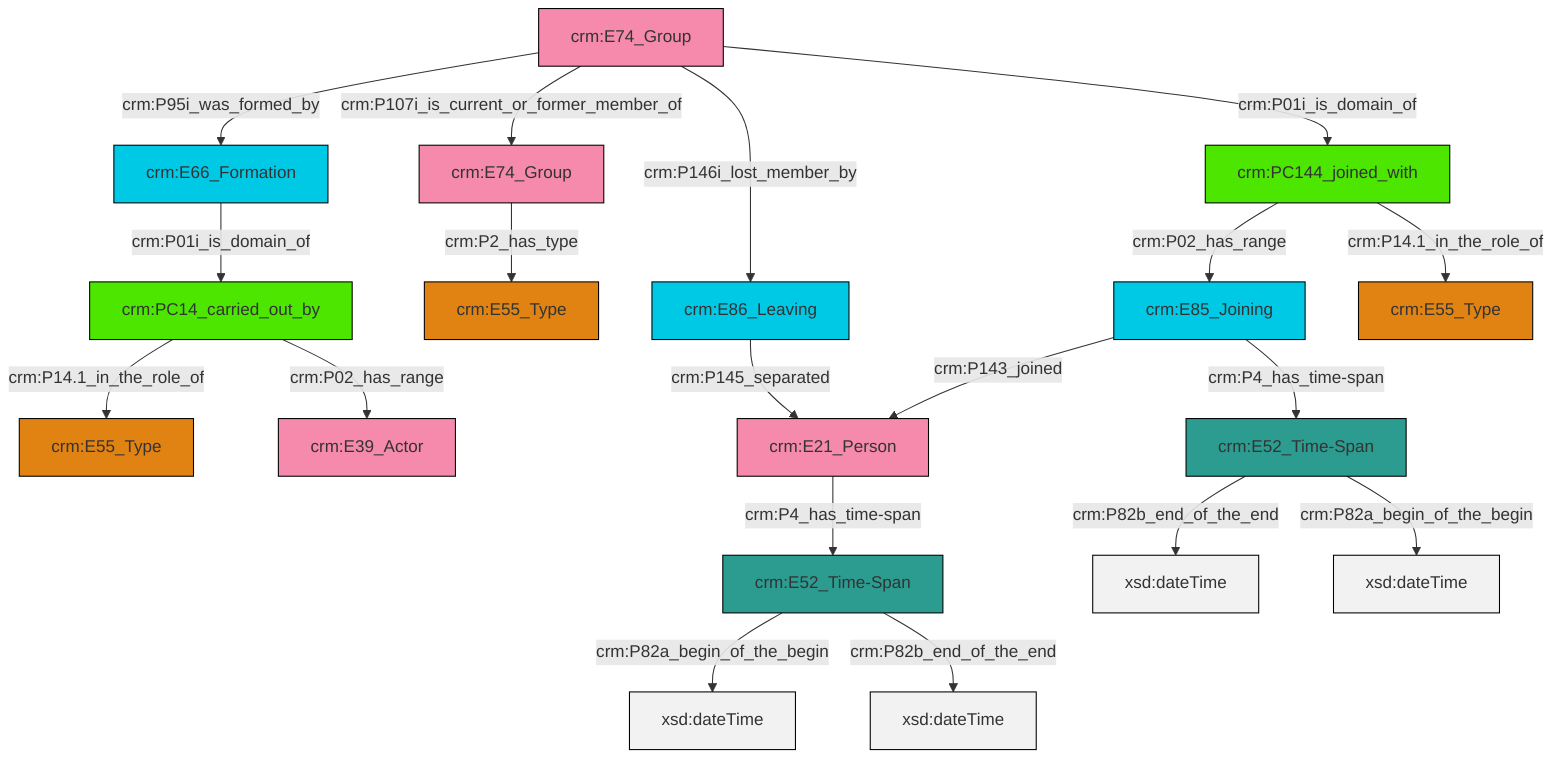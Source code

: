 graph TD
classDef Literal fill:#f2f2f2,stroke:#000000;
classDef CRM_Entity fill:#FFFFFF,stroke:#000000;
classDef Temporal_Entity fill:#00C9E6, stroke:#000000;
classDef Type fill:#E18312, stroke:#000000;
classDef Time-Span fill:#2C9C91, stroke:#000000;
classDef Appellation fill:#FFEB7F, stroke:#000000;
classDef Place fill:#008836, stroke:#000000;
classDef Persistent_Item fill:#B266B2, stroke:#000000;
classDef Conceptual_Object fill:#FFD700, stroke:#000000;
classDef Physical_Thing fill:#D2B48C, stroke:#000000;
classDef Actor fill:#f58aad, stroke:#000000;
classDef PC_Classes fill:#4ce600, stroke:#000000;
classDef Multi fill:#cccccc,stroke:#000000;

0["crm:E74_Group"]:::Actor -->|crm:P95i_was_formed_by| 1["crm:E66_Formation"]:::Temporal_Entity
0["crm:E74_Group"]:::Actor -->|crm:P107i_is_current_or_former_member_of| 2["crm:E74_Group"]:::Actor
3["crm:E85_Joining"]:::Temporal_Entity -->|crm:P143_joined| 5["crm:E21_Person"]:::Actor
6["crm:E52_Time-Span"]:::Time-Span -->|crm:P82a_begin_of_the_begin| 7[xsd:dateTime]:::Literal
10["crm:PC144_joined_with"]:::PC_Classes -->|crm:P02_has_range| 3["crm:E85_Joining"]:::Temporal_Entity
10["crm:PC144_joined_with"]:::PC_Classes -->|crm:P14.1_in_the_role_of| 13["crm:E55_Type"]:::Type
14["crm:E52_Time-Span"]:::Time-Span -->|crm:P82b_end_of_the_end| 15[xsd:dateTime]:::Literal
3["crm:E85_Joining"]:::Temporal_Entity -->|crm:P4_has_time-span| 14["crm:E52_Time-Span"]:::Time-Span
1["crm:E66_Formation"]:::Temporal_Entity -->|crm:P01i_is_domain_of| 21["crm:PC14_carried_out_by"]:::PC_Classes
14["crm:E52_Time-Span"]:::Time-Span -->|crm:P82a_begin_of_the_begin| 22[xsd:dateTime]:::Literal
0["crm:E74_Group"]:::Actor -->|crm:P146i_lost_member_by| 26["crm:E86_Leaving"]:::Temporal_Entity
6["crm:E52_Time-Span"]:::Time-Span -->|crm:P82b_end_of_the_end| 28[xsd:dateTime]:::Literal
21["crm:PC14_carried_out_by"]:::PC_Classes -->|crm:P14.1_in_the_role_of| 23["crm:E55_Type"]:::Type
2["crm:E74_Group"]:::Actor -->|crm:P2_has_type| 18["crm:E55_Type"]:::Type
0["crm:E74_Group"]:::Actor -->|crm:P01i_is_domain_of| 10["crm:PC144_joined_with"]:::PC_Classes
26["crm:E86_Leaving"]:::Temporal_Entity -->|crm:P145_separated| 5["crm:E21_Person"]:::Actor
5["crm:E21_Person"]:::Actor -->|crm:P4_has_time-span| 6["crm:E52_Time-Span"]:::Time-Span
21["crm:PC14_carried_out_by"]:::PC_Classes -->|crm:P02_has_range| 8["crm:E39_Actor"]:::Actor